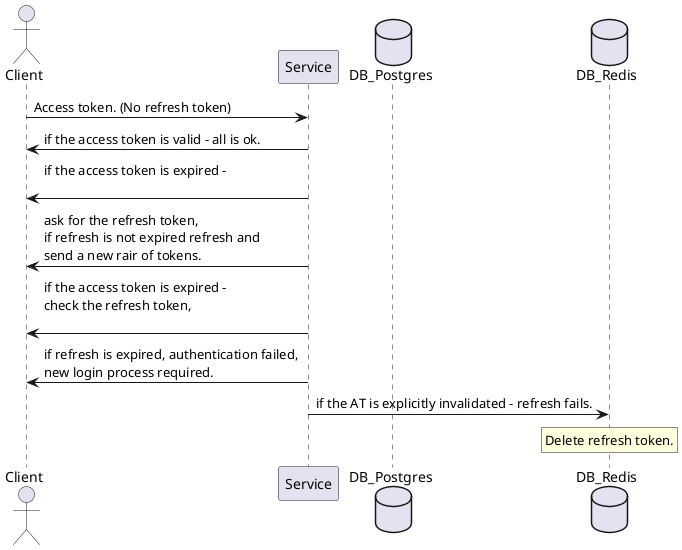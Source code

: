 @startuml
actor Client
Client -> Service: Access token. (No refresh token)
database DB_Postgres
Service -> Client: if the access token is valid - all is ok.
Service -> Client: if the access token is expired - \n
Service -> Client: ask for the refresh token, \nif refresh is not expired refresh and \nsend a new rair of tokens.

Service -> Client: if the access token is expired - \ncheck the refresh token, \n
Service -> Client: if refresh is expired, authentication failed, \nnew login process required.
database DB_Redis
Service -> DB_Redis: if the AT is explicitly invalidated - refresh fails.
rnote over DB_Redis: Delete refresh token.
@enduml
